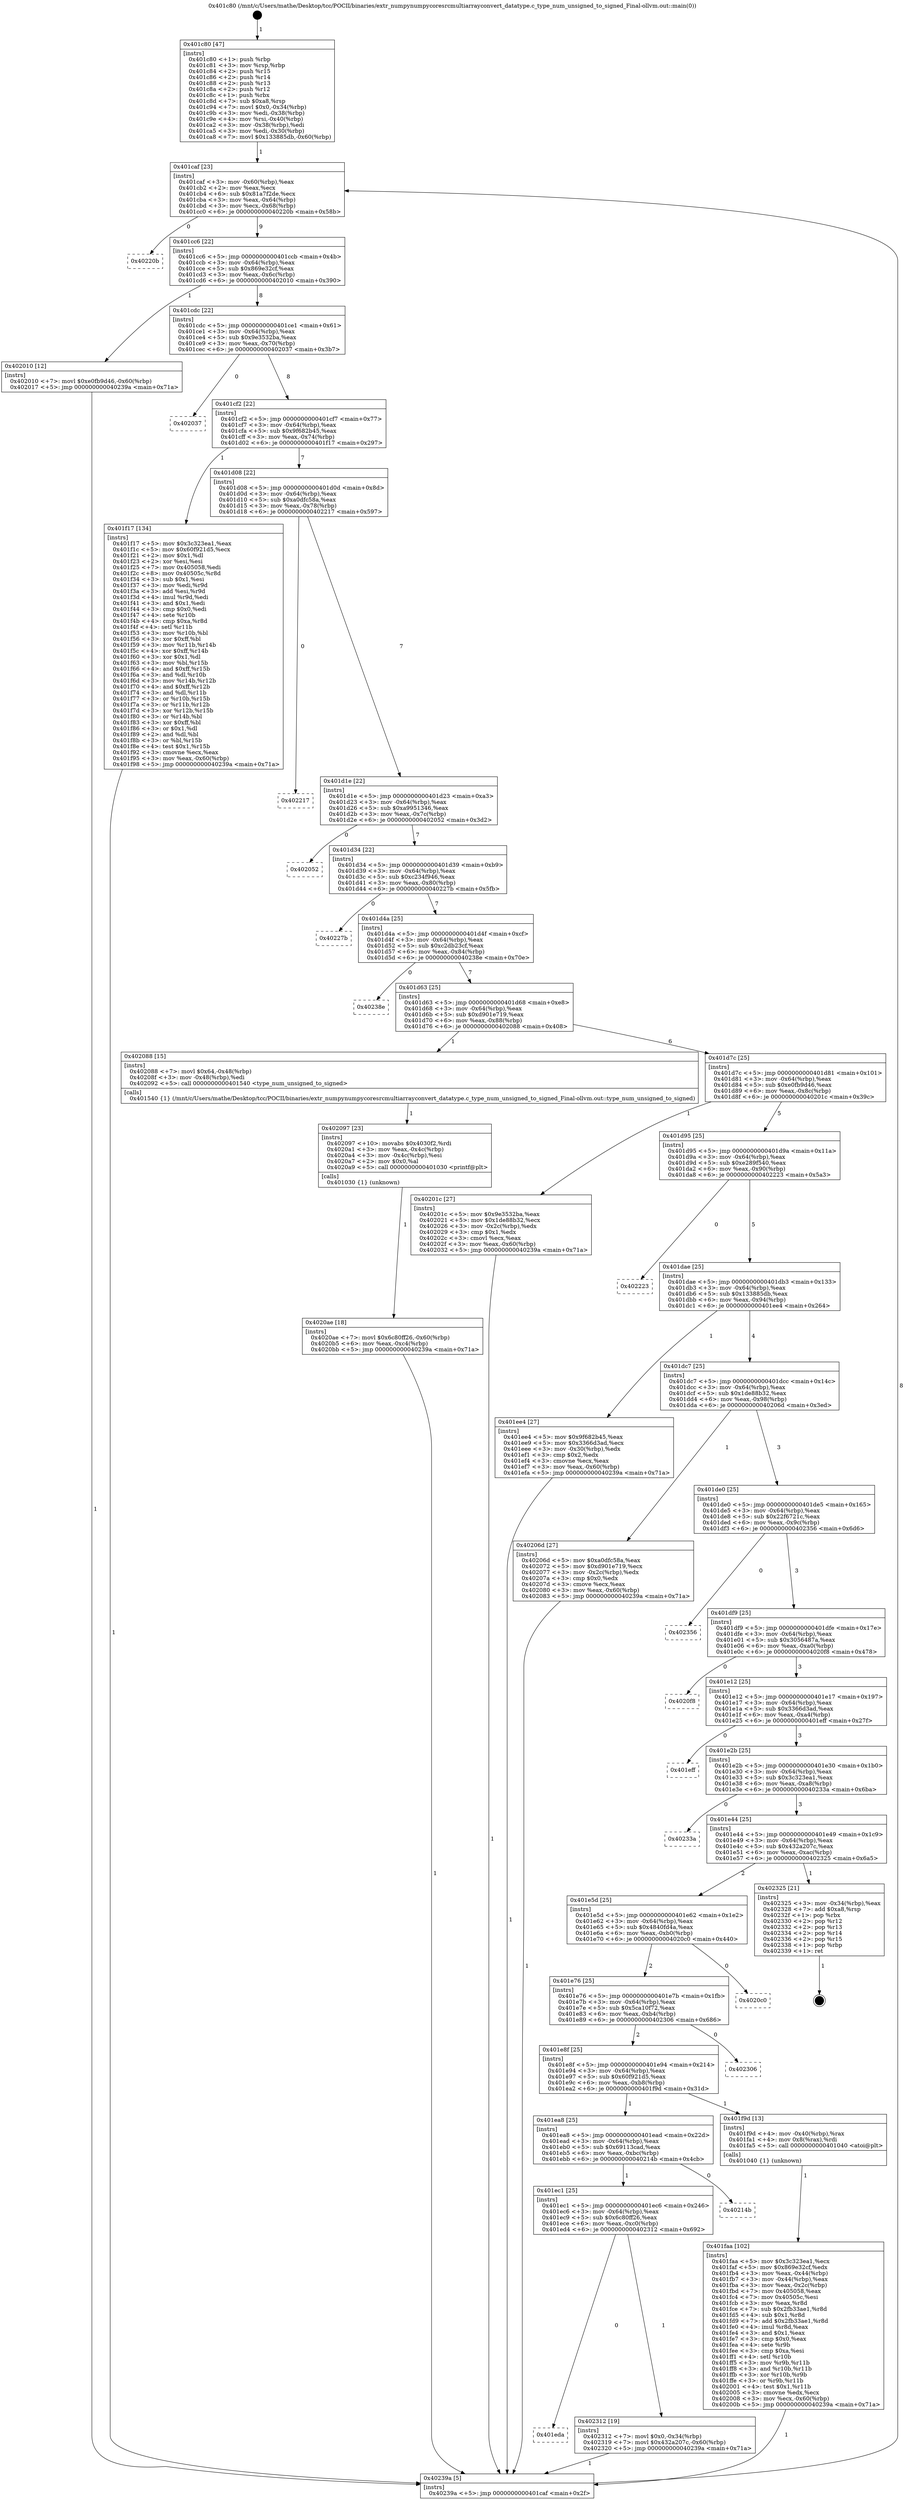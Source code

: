 digraph "0x401c80" {
  label = "0x401c80 (/mnt/c/Users/mathe/Desktop/tcc/POCII/binaries/extr_numpynumpycoresrcmultiarrayconvert_datatype.c_type_num_unsigned_to_signed_Final-ollvm.out::main(0))"
  labelloc = "t"
  node[shape=record]

  Entry [label="",width=0.3,height=0.3,shape=circle,fillcolor=black,style=filled]
  "0x401caf" [label="{
     0x401caf [23]\l
     | [instrs]\l
     &nbsp;&nbsp;0x401caf \<+3\>: mov -0x60(%rbp),%eax\l
     &nbsp;&nbsp;0x401cb2 \<+2\>: mov %eax,%ecx\l
     &nbsp;&nbsp;0x401cb4 \<+6\>: sub $0x81a7f2de,%ecx\l
     &nbsp;&nbsp;0x401cba \<+3\>: mov %eax,-0x64(%rbp)\l
     &nbsp;&nbsp;0x401cbd \<+3\>: mov %ecx,-0x68(%rbp)\l
     &nbsp;&nbsp;0x401cc0 \<+6\>: je 000000000040220b \<main+0x58b\>\l
  }"]
  "0x40220b" [label="{
     0x40220b\l
  }", style=dashed]
  "0x401cc6" [label="{
     0x401cc6 [22]\l
     | [instrs]\l
     &nbsp;&nbsp;0x401cc6 \<+5\>: jmp 0000000000401ccb \<main+0x4b\>\l
     &nbsp;&nbsp;0x401ccb \<+3\>: mov -0x64(%rbp),%eax\l
     &nbsp;&nbsp;0x401cce \<+5\>: sub $0x869e32cf,%eax\l
     &nbsp;&nbsp;0x401cd3 \<+3\>: mov %eax,-0x6c(%rbp)\l
     &nbsp;&nbsp;0x401cd6 \<+6\>: je 0000000000402010 \<main+0x390\>\l
  }"]
  Exit [label="",width=0.3,height=0.3,shape=circle,fillcolor=black,style=filled,peripheries=2]
  "0x402010" [label="{
     0x402010 [12]\l
     | [instrs]\l
     &nbsp;&nbsp;0x402010 \<+7\>: movl $0xe0fb9d46,-0x60(%rbp)\l
     &nbsp;&nbsp;0x402017 \<+5\>: jmp 000000000040239a \<main+0x71a\>\l
  }"]
  "0x401cdc" [label="{
     0x401cdc [22]\l
     | [instrs]\l
     &nbsp;&nbsp;0x401cdc \<+5\>: jmp 0000000000401ce1 \<main+0x61\>\l
     &nbsp;&nbsp;0x401ce1 \<+3\>: mov -0x64(%rbp),%eax\l
     &nbsp;&nbsp;0x401ce4 \<+5\>: sub $0x9e3532ba,%eax\l
     &nbsp;&nbsp;0x401ce9 \<+3\>: mov %eax,-0x70(%rbp)\l
     &nbsp;&nbsp;0x401cec \<+6\>: je 0000000000402037 \<main+0x3b7\>\l
  }"]
  "0x401eda" [label="{
     0x401eda\l
  }", style=dashed]
  "0x402037" [label="{
     0x402037\l
  }", style=dashed]
  "0x401cf2" [label="{
     0x401cf2 [22]\l
     | [instrs]\l
     &nbsp;&nbsp;0x401cf2 \<+5\>: jmp 0000000000401cf7 \<main+0x77\>\l
     &nbsp;&nbsp;0x401cf7 \<+3\>: mov -0x64(%rbp),%eax\l
     &nbsp;&nbsp;0x401cfa \<+5\>: sub $0x9f682b45,%eax\l
     &nbsp;&nbsp;0x401cff \<+3\>: mov %eax,-0x74(%rbp)\l
     &nbsp;&nbsp;0x401d02 \<+6\>: je 0000000000401f17 \<main+0x297\>\l
  }"]
  "0x402312" [label="{
     0x402312 [19]\l
     | [instrs]\l
     &nbsp;&nbsp;0x402312 \<+7\>: movl $0x0,-0x34(%rbp)\l
     &nbsp;&nbsp;0x402319 \<+7\>: movl $0x432a207c,-0x60(%rbp)\l
     &nbsp;&nbsp;0x402320 \<+5\>: jmp 000000000040239a \<main+0x71a\>\l
  }"]
  "0x401f17" [label="{
     0x401f17 [134]\l
     | [instrs]\l
     &nbsp;&nbsp;0x401f17 \<+5\>: mov $0x3c323ea1,%eax\l
     &nbsp;&nbsp;0x401f1c \<+5\>: mov $0x60f921d5,%ecx\l
     &nbsp;&nbsp;0x401f21 \<+2\>: mov $0x1,%dl\l
     &nbsp;&nbsp;0x401f23 \<+2\>: xor %esi,%esi\l
     &nbsp;&nbsp;0x401f25 \<+7\>: mov 0x405058,%edi\l
     &nbsp;&nbsp;0x401f2c \<+8\>: mov 0x40505c,%r8d\l
     &nbsp;&nbsp;0x401f34 \<+3\>: sub $0x1,%esi\l
     &nbsp;&nbsp;0x401f37 \<+3\>: mov %edi,%r9d\l
     &nbsp;&nbsp;0x401f3a \<+3\>: add %esi,%r9d\l
     &nbsp;&nbsp;0x401f3d \<+4\>: imul %r9d,%edi\l
     &nbsp;&nbsp;0x401f41 \<+3\>: and $0x1,%edi\l
     &nbsp;&nbsp;0x401f44 \<+3\>: cmp $0x0,%edi\l
     &nbsp;&nbsp;0x401f47 \<+4\>: sete %r10b\l
     &nbsp;&nbsp;0x401f4b \<+4\>: cmp $0xa,%r8d\l
     &nbsp;&nbsp;0x401f4f \<+4\>: setl %r11b\l
     &nbsp;&nbsp;0x401f53 \<+3\>: mov %r10b,%bl\l
     &nbsp;&nbsp;0x401f56 \<+3\>: xor $0xff,%bl\l
     &nbsp;&nbsp;0x401f59 \<+3\>: mov %r11b,%r14b\l
     &nbsp;&nbsp;0x401f5c \<+4\>: xor $0xff,%r14b\l
     &nbsp;&nbsp;0x401f60 \<+3\>: xor $0x1,%dl\l
     &nbsp;&nbsp;0x401f63 \<+3\>: mov %bl,%r15b\l
     &nbsp;&nbsp;0x401f66 \<+4\>: and $0xff,%r15b\l
     &nbsp;&nbsp;0x401f6a \<+3\>: and %dl,%r10b\l
     &nbsp;&nbsp;0x401f6d \<+3\>: mov %r14b,%r12b\l
     &nbsp;&nbsp;0x401f70 \<+4\>: and $0xff,%r12b\l
     &nbsp;&nbsp;0x401f74 \<+3\>: and %dl,%r11b\l
     &nbsp;&nbsp;0x401f77 \<+3\>: or %r10b,%r15b\l
     &nbsp;&nbsp;0x401f7a \<+3\>: or %r11b,%r12b\l
     &nbsp;&nbsp;0x401f7d \<+3\>: xor %r12b,%r15b\l
     &nbsp;&nbsp;0x401f80 \<+3\>: or %r14b,%bl\l
     &nbsp;&nbsp;0x401f83 \<+3\>: xor $0xff,%bl\l
     &nbsp;&nbsp;0x401f86 \<+3\>: or $0x1,%dl\l
     &nbsp;&nbsp;0x401f89 \<+2\>: and %dl,%bl\l
     &nbsp;&nbsp;0x401f8b \<+3\>: or %bl,%r15b\l
     &nbsp;&nbsp;0x401f8e \<+4\>: test $0x1,%r15b\l
     &nbsp;&nbsp;0x401f92 \<+3\>: cmovne %ecx,%eax\l
     &nbsp;&nbsp;0x401f95 \<+3\>: mov %eax,-0x60(%rbp)\l
     &nbsp;&nbsp;0x401f98 \<+5\>: jmp 000000000040239a \<main+0x71a\>\l
  }"]
  "0x401d08" [label="{
     0x401d08 [22]\l
     | [instrs]\l
     &nbsp;&nbsp;0x401d08 \<+5\>: jmp 0000000000401d0d \<main+0x8d\>\l
     &nbsp;&nbsp;0x401d0d \<+3\>: mov -0x64(%rbp),%eax\l
     &nbsp;&nbsp;0x401d10 \<+5\>: sub $0xa0dfc58a,%eax\l
     &nbsp;&nbsp;0x401d15 \<+3\>: mov %eax,-0x78(%rbp)\l
     &nbsp;&nbsp;0x401d18 \<+6\>: je 0000000000402217 \<main+0x597\>\l
  }"]
  "0x401ec1" [label="{
     0x401ec1 [25]\l
     | [instrs]\l
     &nbsp;&nbsp;0x401ec1 \<+5\>: jmp 0000000000401ec6 \<main+0x246\>\l
     &nbsp;&nbsp;0x401ec6 \<+3\>: mov -0x64(%rbp),%eax\l
     &nbsp;&nbsp;0x401ec9 \<+5\>: sub $0x6c80ff26,%eax\l
     &nbsp;&nbsp;0x401ece \<+6\>: mov %eax,-0xc0(%rbp)\l
     &nbsp;&nbsp;0x401ed4 \<+6\>: je 0000000000402312 \<main+0x692\>\l
  }"]
  "0x402217" [label="{
     0x402217\l
  }", style=dashed]
  "0x401d1e" [label="{
     0x401d1e [22]\l
     | [instrs]\l
     &nbsp;&nbsp;0x401d1e \<+5\>: jmp 0000000000401d23 \<main+0xa3\>\l
     &nbsp;&nbsp;0x401d23 \<+3\>: mov -0x64(%rbp),%eax\l
     &nbsp;&nbsp;0x401d26 \<+5\>: sub $0xa9951346,%eax\l
     &nbsp;&nbsp;0x401d2b \<+3\>: mov %eax,-0x7c(%rbp)\l
     &nbsp;&nbsp;0x401d2e \<+6\>: je 0000000000402052 \<main+0x3d2\>\l
  }"]
  "0x40214b" [label="{
     0x40214b\l
  }", style=dashed]
  "0x402052" [label="{
     0x402052\l
  }", style=dashed]
  "0x401d34" [label="{
     0x401d34 [22]\l
     | [instrs]\l
     &nbsp;&nbsp;0x401d34 \<+5\>: jmp 0000000000401d39 \<main+0xb9\>\l
     &nbsp;&nbsp;0x401d39 \<+3\>: mov -0x64(%rbp),%eax\l
     &nbsp;&nbsp;0x401d3c \<+5\>: sub $0xc234f946,%eax\l
     &nbsp;&nbsp;0x401d41 \<+3\>: mov %eax,-0x80(%rbp)\l
     &nbsp;&nbsp;0x401d44 \<+6\>: je 000000000040227b \<main+0x5fb\>\l
  }"]
  "0x4020ae" [label="{
     0x4020ae [18]\l
     | [instrs]\l
     &nbsp;&nbsp;0x4020ae \<+7\>: movl $0x6c80ff26,-0x60(%rbp)\l
     &nbsp;&nbsp;0x4020b5 \<+6\>: mov %eax,-0xc4(%rbp)\l
     &nbsp;&nbsp;0x4020bb \<+5\>: jmp 000000000040239a \<main+0x71a\>\l
  }"]
  "0x40227b" [label="{
     0x40227b\l
  }", style=dashed]
  "0x401d4a" [label="{
     0x401d4a [25]\l
     | [instrs]\l
     &nbsp;&nbsp;0x401d4a \<+5\>: jmp 0000000000401d4f \<main+0xcf\>\l
     &nbsp;&nbsp;0x401d4f \<+3\>: mov -0x64(%rbp),%eax\l
     &nbsp;&nbsp;0x401d52 \<+5\>: sub $0xc2db23cf,%eax\l
     &nbsp;&nbsp;0x401d57 \<+6\>: mov %eax,-0x84(%rbp)\l
     &nbsp;&nbsp;0x401d5d \<+6\>: je 000000000040238e \<main+0x70e\>\l
  }"]
  "0x402097" [label="{
     0x402097 [23]\l
     | [instrs]\l
     &nbsp;&nbsp;0x402097 \<+10\>: movabs $0x4030f2,%rdi\l
     &nbsp;&nbsp;0x4020a1 \<+3\>: mov %eax,-0x4c(%rbp)\l
     &nbsp;&nbsp;0x4020a4 \<+3\>: mov -0x4c(%rbp),%esi\l
     &nbsp;&nbsp;0x4020a7 \<+2\>: mov $0x0,%al\l
     &nbsp;&nbsp;0x4020a9 \<+5\>: call 0000000000401030 \<printf@plt\>\l
     | [calls]\l
     &nbsp;&nbsp;0x401030 \{1\} (unknown)\l
  }"]
  "0x40238e" [label="{
     0x40238e\l
  }", style=dashed]
  "0x401d63" [label="{
     0x401d63 [25]\l
     | [instrs]\l
     &nbsp;&nbsp;0x401d63 \<+5\>: jmp 0000000000401d68 \<main+0xe8\>\l
     &nbsp;&nbsp;0x401d68 \<+3\>: mov -0x64(%rbp),%eax\l
     &nbsp;&nbsp;0x401d6b \<+5\>: sub $0xd901e719,%eax\l
     &nbsp;&nbsp;0x401d70 \<+6\>: mov %eax,-0x88(%rbp)\l
     &nbsp;&nbsp;0x401d76 \<+6\>: je 0000000000402088 \<main+0x408\>\l
  }"]
  "0x401faa" [label="{
     0x401faa [102]\l
     | [instrs]\l
     &nbsp;&nbsp;0x401faa \<+5\>: mov $0x3c323ea1,%ecx\l
     &nbsp;&nbsp;0x401faf \<+5\>: mov $0x869e32cf,%edx\l
     &nbsp;&nbsp;0x401fb4 \<+3\>: mov %eax,-0x44(%rbp)\l
     &nbsp;&nbsp;0x401fb7 \<+3\>: mov -0x44(%rbp),%eax\l
     &nbsp;&nbsp;0x401fba \<+3\>: mov %eax,-0x2c(%rbp)\l
     &nbsp;&nbsp;0x401fbd \<+7\>: mov 0x405058,%eax\l
     &nbsp;&nbsp;0x401fc4 \<+7\>: mov 0x40505c,%esi\l
     &nbsp;&nbsp;0x401fcb \<+3\>: mov %eax,%r8d\l
     &nbsp;&nbsp;0x401fce \<+7\>: sub $0x2fb33ae1,%r8d\l
     &nbsp;&nbsp;0x401fd5 \<+4\>: sub $0x1,%r8d\l
     &nbsp;&nbsp;0x401fd9 \<+7\>: add $0x2fb33ae1,%r8d\l
     &nbsp;&nbsp;0x401fe0 \<+4\>: imul %r8d,%eax\l
     &nbsp;&nbsp;0x401fe4 \<+3\>: and $0x1,%eax\l
     &nbsp;&nbsp;0x401fe7 \<+3\>: cmp $0x0,%eax\l
     &nbsp;&nbsp;0x401fea \<+4\>: sete %r9b\l
     &nbsp;&nbsp;0x401fee \<+3\>: cmp $0xa,%esi\l
     &nbsp;&nbsp;0x401ff1 \<+4\>: setl %r10b\l
     &nbsp;&nbsp;0x401ff5 \<+3\>: mov %r9b,%r11b\l
     &nbsp;&nbsp;0x401ff8 \<+3\>: and %r10b,%r11b\l
     &nbsp;&nbsp;0x401ffb \<+3\>: xor %r10b,%r9b\l
     &nbsp;&nbsp;0x401ffe \<+3\>: or %r9b,%r11b\l
     &nbsp;&nbsp;0x402001 \<+4\>: test $0x1,%r11b\l
     &nbsp;&nbsp;0x402005 \<+3\>: cmovne %edx,%ecx\l
     &nbsp;&nbsp;0x402008 \<+3\>: mov %ecx,-0x60(%rbp)\l
     &nbsp;&nbsp;0x40200b \<+5\>: jmp 000000000040239a \<main+0x71a\>\l
  }"]
  "0x402088" [label="{
     0x402088 [15]\l
     | [instrs]\l
     &nbsp;&nbsp;0x402088 \<+7\>: movl $0x64,-0x48(%rbp)\l
     &nbsp;&nbsp;0x40208f \<+3\>: mov -0x48(%rbp),%edi\l
     &nbsp;&nbsp;0x402092 \<+5\>: call 0000000000401540 \<type_num_unsigned_to_signed\>\l
     | [calls]\l
     &nbsp;&nbsp;0x401540 \{1\} (/mnt/c/Users/mathe/Desktop/tcc/POCII/binaries/extr_numpynumpycoresrcmultiarrayconvert_datatype.c_type_num_unsigned_to_signed_Final-ollvm.out::type_num_unsigned_to_signed)\l
  }"]
  "0x401d7c" [label="{
     0x401d7c [25]\l
     | [instrs]\l
     &nbsp;&nbsp;0x401d7c \<+5\>: jmp 0000000000401d81 \<main+0x101\>\l
     &nbsp;&nbsp;0x401d81 \<+3\>: mov -0x64(%rbp),%eax\l
     &nbsp;&nbsp;0x401d84 \<+5\>: sub $0xe0fb9d46,%eax\l
     &nbsp;&nbsp;0x401d89 \<+6\>: mov %eax,-0x8c(%rbp)\l
     &nbsp;&nbsp;0x401d8f \<+6\>: je 000000000040201c \<main+0x39c\>\l
  }"]
  "0x401ea8" [label="{
     0x401ea8 [25]\l
     | [instrs]\l
     &nbsp;&nbsp;0x401ea8 \<+5\>: jmp 0000000000401ead \<main+0x22d\>\l
     &nbsp;&nbsp;0x401ead \<+3\>: mov -0x64(%rbp),%eax\l
     &nbsp;&nbsp;0x401eb0 \<+5\>: sub $0x69113cad,%eax\l
     &nbsp;&nbsp;0x401eb5 \<+6\>: mov %eax,-0xbc(%rbp)\l
     &nbsp;&nbsp;0x401ebb \<+6\>: je 000000000040214b \<main+0x4cb\>\l
  }"]
  "0x40201c" [label="{
     0x40201c [27]\l
     | [instrs]\l
     &nbsp;&nbsp;0x40201c \<+5\>: mov $0x9e3532ba,%eax\l
     &nbsp;&nbsp;0x402021 \<+5\>: mov $0x1de88b32,%ecx\l
     &nbsp;&nbsp;0x402026 \<+3\>: mov -0x2c(%rbp),%edx\l
     &nbsp;&nbsp;0x402029 \<+3\>: cmp $0x1,%edx\l
     &nbsp;&nbsp;0x40202c \<+3\>: cmovl %ecx,%eax\l
     &nbsp;&nbsp;0x40202f \<+3\>: mov %eax,-0x60(%rbp)\l
     &nbsp;&nbsp;0x402032 \<+5\>: jmp 000000000040239a \<main+0x71a\>\l
  }"]
  "0x401d95" [label="{
     0x401d95 [25]\l
     | [instrs]\l
     &nbsp;&nbsp;0x401d95 \<+5\>: jmp 0000000000401d9a \<main+0x11a\>\l
     &nbsp;&nbsp;0x401d9a \<+3\>: mov -0x64(%rbp),%eax\l
     &nbsp;&nbsp;0x401d9d \<+5\>: sub $0xe289f540,%eax\l
     &nbsp;&nbsp;0x401da2 \<+6\>: mov %eax,-0x90(%rbp)\l
     &nbsp;&nbsp;0x401da8 \<+6\>: je 0000000000402223 \<main+0x5a3\>\l
  }"]
  "0x401f9d" [label="{
     0x401f9d [13]\l
     | [instrs]\l
     &nbsp;&nbsp;0x401f9d \<+4\>: mov -0x40(%rbp),%rax\l
     &nbsp;&nbsp;0x401fa1 \<+4\>: mov 0x8(%rax),%rdi\l
     &nbsp;&nbsp;0x401fa5 \<+5\>: call 0000000000401040 \<atoi@plt\>\l
     | [calls]\l
     &nbsp;&nbsp;0x401040 \{1\} (unknown)\l
  }"]
  "0x402223" [label="{
     0x402223\l
  }", style=dashed]
  "0x401dae" [label="{
     0x401dae [25]\l
     | [instrs]\l
     &nbsp;&nbsp;0x401dae \<+5\>: jmp 0000000000401db3 \<main+0x133\>\l
     &nbsp;&nbsp;0x401db3 \<+3\>: mov -0x64(%rbp),%eax\l
     &nbsp;&nbsp;0x401db6 \<+5\>: sub $0x133885db,%eax\l
     &nbsp;&nbsp;0x401dbb \<+6\>: mov %eax,-0x94(%rbp)\l
     &nbsp;&nbsp;0x401dc1 \<+6\>: je 0000000000401ee4 \<main+0x264\>\l
  }"]
  "0x401e8f" [label="{
     0x401e8f [25]\l
     | [instrs]\l
     &nbsp;&nbsp;0x401e8f \<+5\>: jmp 0000000000401e94 \<main+0x214\>\l
     &nbsp;&nbsp;0x401e94 \<+3\>: mov -0x64(%rbp),%eax\l
     &nbsp;&nbsp;0x401e97 \<+5\>: sub $0x60f921d5,%eax\l
     &nbsp;&nbsp;0x401e9c \<+6\>: mov %eax,-0xb8(%rbp)\l
     &nbsp;&nbsp;0x401ea2 \<+6\>: je 0000000000401f9d \<main+0x31d\>\l
  }"]
  "0x401ee4" [label="{
     0x401ee4 [27]\l
     | [instrs]\l
     &nbsp;&nbsp;0x401ee4 \<+5\>: mov $0x9f682b45,%eax\l
     &nbsp;&nbsp;0x401ee9 \<+5\>: mov $0x3366d3ad,%ecx\l
     &nbsp;&nbsp;0x401eee \<+3\>: mov -0x30(%rbp),%edx\l
     &nbsp;&nbsp;0x401ef1 \<+3\>: cmp $0x2,%edx\l
     &nbsp;&nbsp;0x401ef4 \<+3\>: cmovne %ecx,%eax\l
     &nbsp;&nbsp;0x401ef7 \<+3\>: mov %eax,-0x60(%rbp)\l
     &nbsp;&nbsp;0x401efa \<+5\>: jmp 000000000040239a \<main+0x71a\>\l
  }"]
  "0x401dc7" [label="{
     0x401dc7 [25]\l
     | [instrs]\l
     &nbsp;&nbsp;0x401dc7 \<+5\>: jmp 0000000000401dcc \<main+0x14c\>\l
     &nbsp;&nbsp;0x401dcc \<+3\>: mov -0x64(%rbp),%eax\l
     &nbsp;&nbsp;0x401dcf \<+5\>: sub $0x1de88b32,%eax\l
     &nbsp;&nbsp;0x401dd4 \<+6\>: mov %eax,-0x98(%rbp)\l
     &nbsp;&nbsp;0x401dda \<+6\>: je 000000000040206d \<main+0x3ed\>\l
  }"]
  "0x40239a" [label="{
     0x40239a [5]\l
     | [instrs]\l
     &nbsp;&nbsp;0x40239a \<+5\>: jmp 0000000000401caf \<main+0x2f\>\l
  }"]
  "0x401c80" [label="{
     0x401c80 [47]\l
     | [instrs]\l
     &nbsp;&nbsp;0x401c80 \<+1\>: push %rbp\l
     &nbsp;&nbsp;0x401c81 \<+3\>: mov %rsp,%rbp\l
     &nbsp;&nbsp;0x401c84 \<+2\>: push %r15\l
     &nbsp;&nbsp;0x401c86 \<+2\>: push %r14\l
     &nbsp;&nbsp;0x401c88 \<+2\>: push %r13\l
     &nbsp;&nbsp;0x401c8a \<+2\>: push %r12\l
     &nbsp;&nbsp;0x401c8c \<+1\>: push %rbx\l
     &nbsp;&nbsp;0x401c8d \<+7\>: sub $0xa8,%rsp\l
     &nbsp;&nbsp;0x401c94 \<+7\>: movl $0x0,-0x34(%rbp)\l
     &nbsp;&nbsp;0x401c9b \<+3\>: mov %edi,-0x38(%rbp)\l
     &nbsp;&nbsp;0x401c9e \<+4\>: mov %rsi,-0x40(%rbp)\l
     &nbsp;&nbsp;0x401ca2 \<+3\>: mov -0x38(%rbp),%edi\l
     &nbsp;&nbsp;0x401ca5 \<+3\>: mov %edi,-0x30(%rbp)\l
     &nbsp;&nbsp;0x401ca8 \<+7\>: movl $0x133885db,-0x60(%rbp)\l
  }"]
  "0x402306" [label="{
     0x402306\l
  }", style=dashed]
  "0x40206d" [label="{
     0x40206d [27]\l
     | [instrs]\l
     &nbsp;&nbsp;0x40206d \<+5\>: mov $0xa0dfc58a,%eax\l
     &nbsp;&nbsp;0x402072 \<+5\>: mov $0xd901e719,%ecx\l
     &nbsp;&nbsp;0x402077 \<+3\>: mov -0x2c(%rbp),%edx\l
     &nbsp;&nbsp;0x40207a \<+3\>: cmp $0x0,%edx\l
     &nbsp;&nbsp;0x40207d \<+3\>: cmove %ecx,%eax\l
     &nbsp;&nbsp;0x402080 \<+3\>: mov %eax,-0x60(%rbp)\l
     &nbsp;&nbsp;0x402083 \<+5\>: jmp 000000000040239a \<main+0x71a\>\l
  }"]
  "0x401de0" [label="{
     0x401de0 [25]\l
     | [instrs]\l
     &nbsp;&nbsp;0x401de0 \<+5\>: jmp 0000000000401de5 \<main+0x165\>\l
     &nbsp;&nbsp;0x401de5 \<+3\>: mov -0x64(%rbp),%eax\l
     &nbsp;&nbsp;0x401de8 \<+5\>: sub $0x22f6721c,%eax\l
     &nbsp;&nbsp;0x401ded \<+6\>: mov %eax,-0x9c(%rbp)\l
     &nbsp;&nbsp;0x401df3 \<+6\>: je 0000000000402356 \<main+0x6d6\>\l
  }"]
  "0x401e76" [label="{
     0x401e76 [25]\l
     | [instrs]\l
     &nbsp;&nbsp;0x401e76 \<+5\>: jmp 0000000000401e7b \<main+0x1fb\>\l
     &nbsp;&nbsp;0x401e7b \<+3\>: mov -0x64(%rbp),%eax\l
     &nbsp;&nbsp;0x401e7e \<+5\>: sub $0x5ca10f72,%eax\l
     &nbsp;&nbsp;0x401e83 \<+6\>: mov %eax,-0xb4(%rbp)\l
     &nbsp;&nbsp;0x401e89 \<+6\>: je 0000000000402306 \<main+0x686\>\l
  }"]
  "0x402356" [label="{
     0x402356\l
  }", style=dashed]
  "0x401df9" [label="{
     0x401df9 [25]\l
     | [instrs]\l
     &nbsp;&nbsp;0x401df9 \<+5\>: jmp 0000000000401dfe \<main+0x17e\>\l
     &nbsp;&nbsp;0x401dfe \<+3\>: mov -0x64(%rbp),%eax\l
     &nbsp;&nbsp;0x401e01 \<+5\>: sub $0x3056487a,%eax\l
     &nbsp;&nbsp;0x401e06 \<+6\>: mov %eax,-0xa0(%rbp)\l
     &nbsp;&nbsp;0x401e0c \<+6\>: je 00000000004020f8 \<main+0x478\>\l
  }"]
  "0x4020c0" [label="{
     0x4020c0\l
  }", style=dashed]
  "0x4020f8" [label="{
     0x4020f8\l
  }", style=dashed]
  "0x401e12" [label="{
     0x401e12 [25]\l
     | [instrs]\l
     &nbsp;&nbsp;0x401e12 \<+5\>: jmp 0000000000401e17 \<main+0x197\>\l
     &nbsp;&nbsp;0x401e17 \<+3\>: mov -0x64(%rbp),%eax\l
     &nbsp;&nbsp;0x401e1a \<+5\>: sub $0x3366d3ad,%eax\l
     &nbsp;&nbsp;0x401e1f \<+6\>: mov %eax,-0xa4(%rbp)\l
     &nbsp;&nbsp;0x401e25 \<+6\>: je 0000000000401eff \<main+0x27f\>\l
  }"]
  "0x401e5d" [label="{
     0x401e5d [25]\l
     | [instrs]\l
     &nbsp;&nbsp;0x401e5d \<+5\>: jmp 0000000000401e62 \<main+0x1e2\>\l
     &nbsp;&nbsp;0x401e62 \<+3\>: mov -0x64(%rbp),%eax\l
     &nbsp;&nbsp;0x401e65 \<+5\>: sub $0x4840fd4a,%eax\l
     &nbsp;&nbsp;0x401e6a \<+6\>: mov %eax,-0xb0(%rbp)\l
     &nbsp;&nbsp;0x401e70 \<+6\>: je 00000000004020c0 \<main+0x440\>\l
  }"]
  "0x401eff" [label="{
     0x401eff\l
  }", style=dashed]
  "0x401e2b" [label="{
     0x401e2b [25]\l
     | [instrs]\l
     &nbsp;&nbsp;0x401e2b \<+5\>: jmp 0000000000401e30 \<main+0x1b0\>\l
     &nbsp;&nbsp;0x401e30 \<+3\>: mov -0x64(%rbp),%eax\l
     &nbsp;&nbsp;0x401e33 \<+5\>: sub $0x3c323ea1,%eax\l
     &nbsp;&nbsp;0x401e38 \<+6\>: mov %eax,-0xa8(%rbp)\l
     &nbsp;&nbsp;0x401e3e \<+6\>: je 000000000040233a \<main+0x6ba\>\l
  }"]
  "0x402325" [label="{
     0x402325 [21]\l
     | [instrs]\l
     &nbsp;&nbsp;0x402325 \<+3\>: mov -0x34(%rbp),%eax\l
     &nbsp;&nbsp;0x402328 \<+7\>: add $0xa8,%rsp\l
     &nbsp;&nbsp;0x40232f \<+1\>: pop %rbx\l
     &nbsp;&nbsp;0x402330 \<+2\>: pop %r12\l
     &nbsp;&nbsp;0x402332 \<+2\>: pop %r13\l
     &nbsp;&nbsp;0x402334 \<+2\>: pop %r14\l
     &nbsp;&nbsp;0x402336 \<+2\>: pop %r15\l
     &nbsp;&nbsp;0x402338 \<+1\>: pop %rbp\l
     &nbsp;&nbsp;0x402339 \<+1\>: ret\l
  }"]
  "0x40233a" [label="{
     0x40233a\l
  }", style=dashed]
  "0x401e44" [label="{
     0x401e44 [25]\l
     | [instrs]\l
     &nbsp;&nbsp;0x401e44 \<+5\>: jmp 0000000000401e49 \<main+0x1c9\>\l
     &nbsp;&nbsp;0x401e49 \<+3\>: mov -0x64(%rbp),%eax\l
     &nbsp;&nbsp;0x401e4c \<+5\>: sub $0x432a207c,%eax\l
     &nbsp;&nbsp;0x401e51 \<+6\>: mov %eax,-0xac(%rbp)\l
     &nbsp;&nbsp;0x401e57 \<+6\>: je 0000000000402325 \<main+0x6a5\>\l
  }"]
  Entry -> "0x401c80" [label=" 1"]
  "0x401caf" -> "0x40220b" [label=" 0"]
  "0x401caf" -> "0x401cc6" [label=" 9"]
  "0x402325" -> Exit [label=" 1"]
  "0x401cc6" -> "0x402010" [label=" 1"]
  "0x401cc6" -> "0x401cdc" [label=" 8"]
  "0x402312" -> "0x40239a" [label=" 1"]
  "0x401cdc" -> "0x402037" [label=" 0"]
  "0x401cdc" -> "0x401cf2" [label=" 8"]
  "0x401ec1" -> "0x401eda" [label=" 0"]
  "0x401cf2" -> "0x401f17" [label=" 1"]
  "0x401cf2" -> "0x401d08" [label=" 7"]
  "0x401ec1" -> "0x402312" [label=" 1"]
  "0x401d08" -> "0x402217" [label=" 0"]
  "0x401d08" -> "0x401d1e" [label=" 7"]
  "0x401ea8" -> "0x401ec1" [label=" 1"]
  "0x401d1e" -> "0x402052" [label=" 0"]
  "0x401d1e" -> "0x401d34" [label=" 7"]
  "0x401ea8" -> "0x40214b" [label=" 0"]
  "0x401d34" -> "0x40227b" [label=" 0"]
  "0x401d34" -> "0x401d4a" [label=" 7"]
  "0x4020ae" -> "0x40239a" [label=" 1"]
  "0x401d4a" -> "0x40238e" [label=" 0"]
  "0x401d4a" -> "0x401d63" [label=" 7"]
  "0x402097" -> "0x4020ae" [label=" 1"]
  "0x401d63" -> "0x402088" [label=" 1"]
  "0x401d63" -> "0x401d7c" [label=" 6"]
  "0x402088" -> "0x402097" [label=" 1"]
  "0x401d7c" -> "0x40201c" [label=" 1"]
  "0x401d7c" -> "0x401d95" [label=" 5"]
  "0x40206d" -> "0x40239a" [label=" 1"]
  "0x401d95" -> "0x402223" [label=" 0"]
  "0x401d95" -> "0x401dae" [label=" 5"]
  "0x40201c" -> "0x40239a" [label=" 1"]
  "0x401dae" -> "0x401ee4" [label=" 1"]
  "0x401dae" -> "0x401dc7" [label=" 4"]
  "0x401ee4" -> "0x40239a" [label=" 1"]
  "0x401c80" -> "0x401caf" [label=" 1"]
  "0x40239a" -> "0x401caf" [label=" 8"]
  "0x401f17" -> "0x40239a" [label=" 1"]
  "0x401faa" -> "0x40239a" [label=" 1"]
  "0x401dc7" -> "0x40206d" [label=" 1"]
  "0x401dc7" -> "0x401de0" [label=" 3"]
  "0x401f9d" -> "0x401faa" [label=" 1"]
  "0x401de0" -> "0x402356" [label=" 0"]
  "0x401de0" -> "0x401df9" [label=" 3"]
  "0x401e8f" -> "0x401f9d" [label=" 1"]
  "0x401df9" -> "0x4020f8" [label=" 0"]
  "0x401df9" -> "0x401e12" [label=" 3"]
  "0x402010" -> "0x40239a" [label=" 1"]
  "0x401e12" -> "0x401eff" [label=" 0"]
  "0x401e12" -> "0x401e2b" [label=" 3"]
  "0x401e76" -> "0x402306" [label=" 0"]
  "0x401e2b" -> "0x40233a" [label=" 0"]
  "0x401e2b" -> "0x401e44" [label=" 3"]
  "0x401e8f" -> "0x401ea8" [label=" 1"]
  "0x401e44" -> "0x402325" [label=" 1"]
  "0x401e44" -> "0x401e5d" [label=" 2"]
  "0x401e76" -> "0x401e8f" [label=" 2"]
  "0x401e5d" -> "0x4020c0" [label=" 0"]
  "0x401e5d" -> "0x401e76" [label=" 2"]
}
